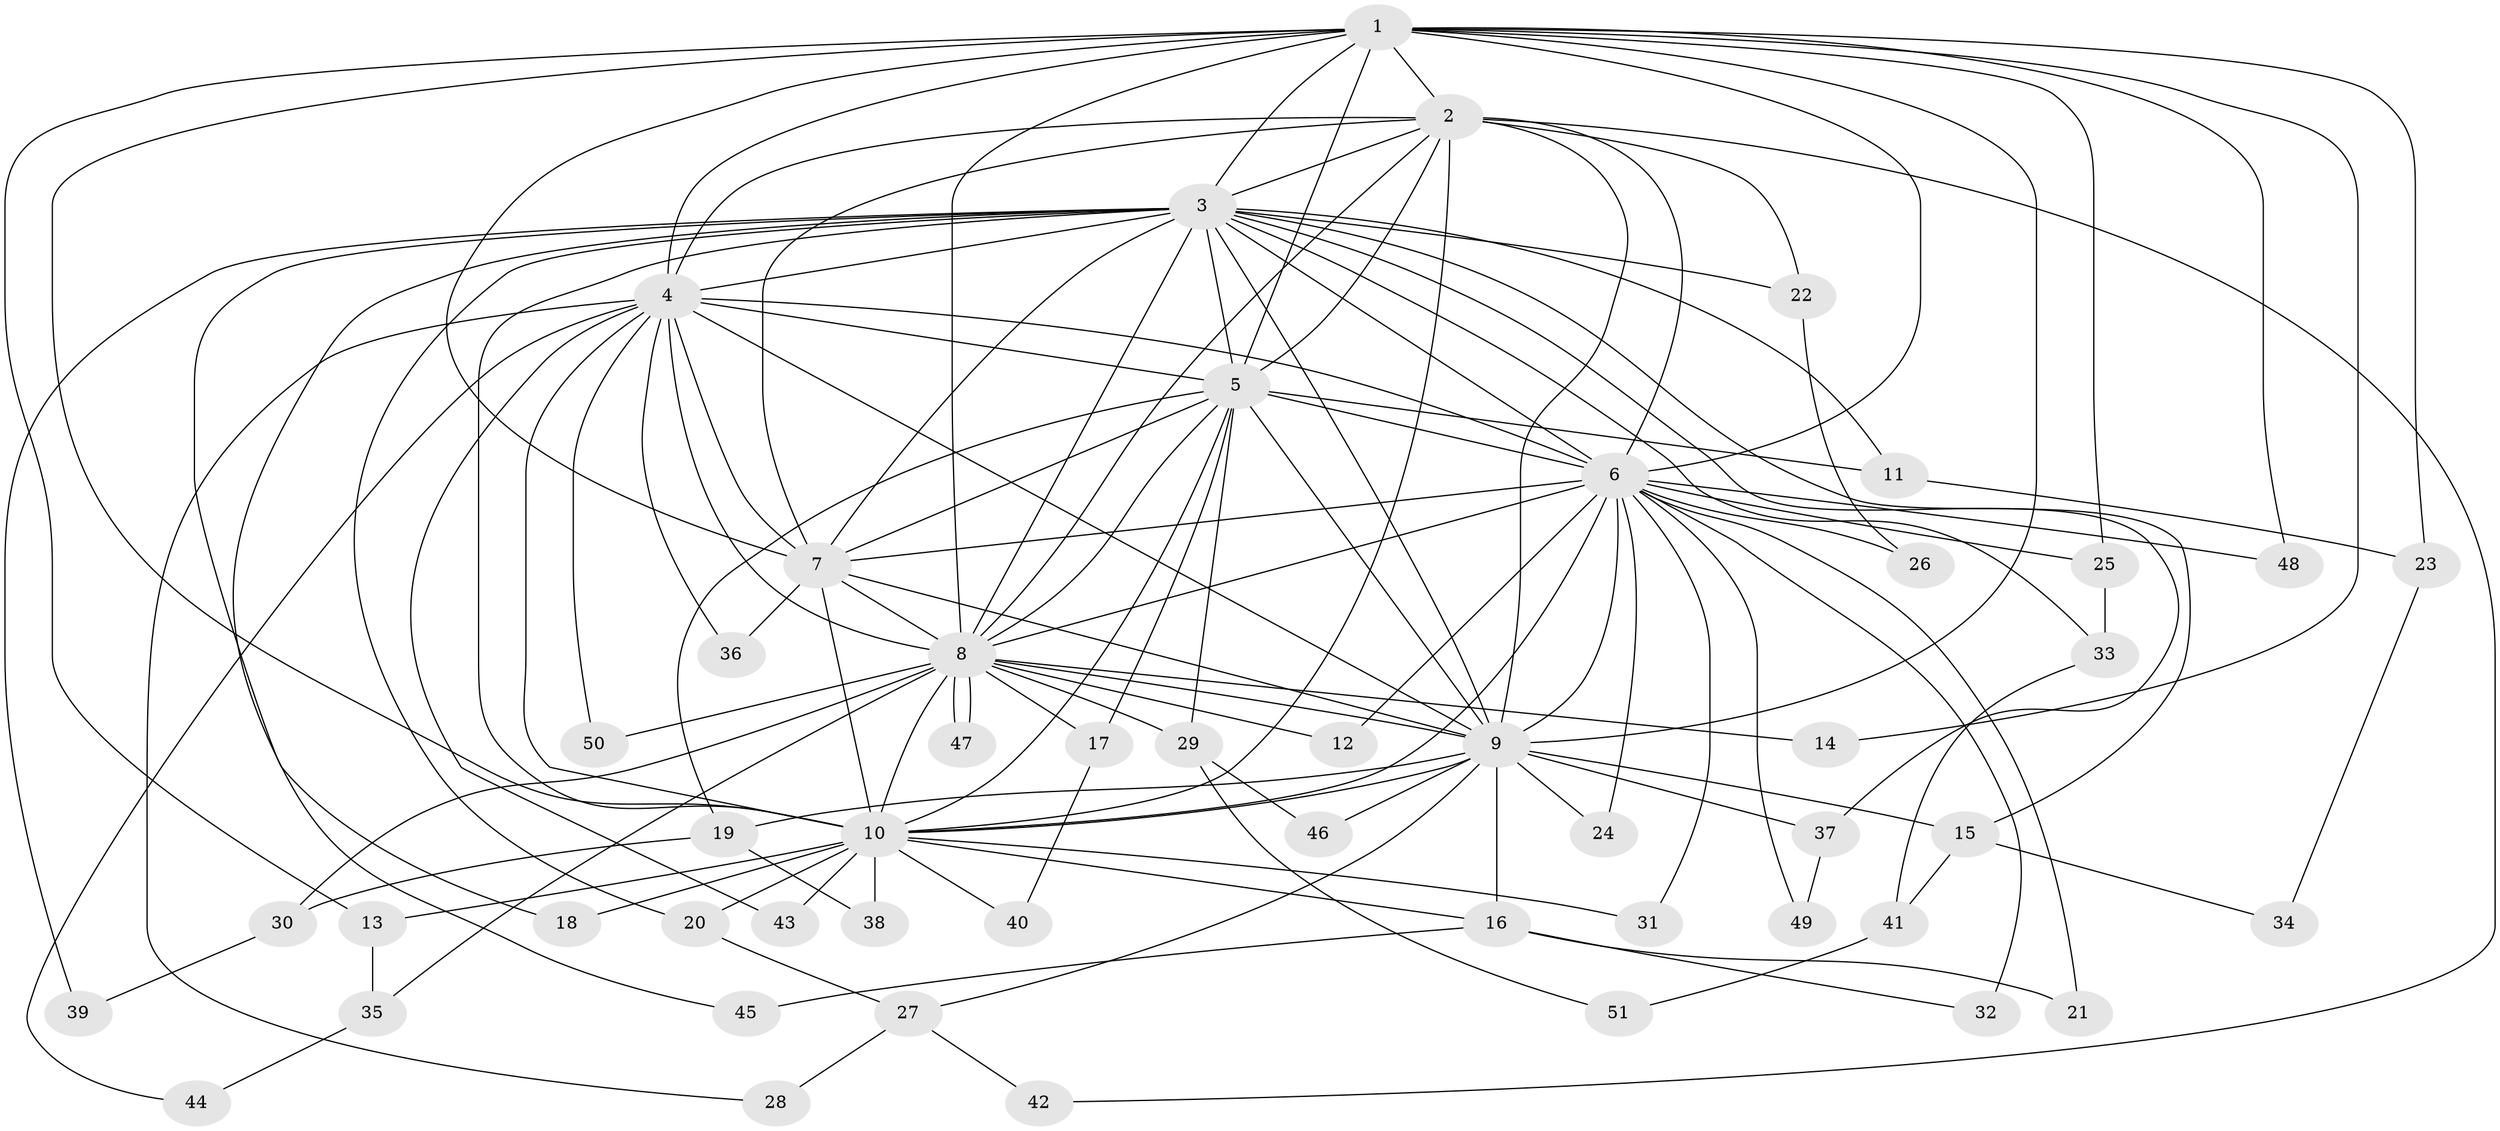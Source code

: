 // Generated by graph-tools (version 1.1) at 2025/46/03/09/25 04:46:39]
// undirected, 51 vertices, 127 edges
graph export_dot {
graph [start="1"]
  node [color=gray90,style=filled];
  1;
  2;
  3;
  4;
  5;
  6;
  7;
  8;
  9;
  10;
  11;
  12;
  13;
  14;
  15;
  16;
  17;
  18;
  19;
  20;
  21;
  22;
  23;
  24;
  25;
  26;
  27;
  28;
  29;
  30;
  31;
  32;
  33;
  34;
  35;
  36;
  37;
  38;
  39;
  40;
  41;
  42;
  43;
  44;
  45;
  46;
  47;
  48;
  49;
  50;
  51;
  1 -- 2;
  1 -- 3;
  1 -- 4;
  1 -- 5;
  1 -- 6;
  1 -- 7;
  1 -- 8;
  1 -- 9;
  1 -- 10;
  1 -- 13;
  1 -- 14;
  1 -- 23;
  1 -- 25;
  1 -- 48;
  2 -- 3;
  2 -- 4;
  2 -- 5;
  2 -- 6;
  2 -- 7;
  2 -- 8;
  2 -- 9;
  2 -- 10;
  2 -- 22;
  2 -- 42;
  3 -- 4;
  3 -- 5;
  3 -- 6;
  3 -- 7;
  3 -- 8;
  3 -- 9;
  3 -- 10;
  3 -- 11;
  3 -- 15;
  3 -- 18;
  3 -- 20;
  3 -- 22;
  3 -- 33;
  3 -- 37;
  3 -- 39;
  3 -- 45;
  4 -- 5;
  4 -- 6;
  4 -- 7;
  4 -- 8;
  4 -- 9;
  4 -- 10;
  4 -- 28;
  4 -- 36;
  4 -- 43;
  4 -- 44;
  4 -- 50;
  5 -- 6;
  5 -- 7;
  5 -- 8;
  5 -- 9;
  5 -- 10;
  5 -- 11;
  5 -- 17;
  5 -- 19;
  5 -- 29;
  6 -- 7;
  6 -- 8;
  6 -- 9;
  6 -- 10;
  6 -- 12;
  6 -- 21;
  6 -- 24;
  6 -- 25;
  6 -- 26;
  6 -- 31;
  6 -- 32;
  6 -- 48;
  6 -- 49;
  7 -- 8;
  7 -- 9;
  7 -- 10;
  7 -- 36;
  8 -- 9;
  8 -- 10;
  8 -- 12;
  8 -- 14;
  8 -- 17;
  8 -- 29;
  8 -- 30;
  8 -- 35;
  8 -- 47;
  8 -- 47;
  8 -- 50;
  9 -- 10;
  9 -- 15;
  9 -- 16;
  9 -- 19;
  9 -- 24;
  9 -- 27;
  9 -- 37;
  9 -- 46;
  10 -- 13;
  10 -- 16;
  10 -- 18;
  10 -- 20;
  10 -- 31;
  10 -- 38;
  10 -- 40;
  10 -- 43;
  11 -- 23;
  13 -- 35;
  15 -- 34;
  15 -- 41;
  16 -- 21;
  16 -- 32;
  16 -- 45;
  17 -- 40;
  19 -- 30;
  19 -- 38;
  20 -- 27;
  22 -- 26;
  23 -- 34;
  25 -- 33;
  27 -- 28;
  27 -- 42;
  29 -- 46;
  29 -- 51;
  30 -- 39;
  33 -- 41;
  35 -- 44;
  37 -- 49;
  41 -- 51;
}

